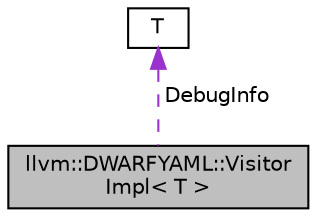 digraph "llvm::DWARFYAML::VisitorImpl&lt; T &gt;"
{
 // LATEX_PDF_SIZE
  bgcolor="transparent";
  edge [fontname="Helvetica",fontsize="10",labelfontname="Helvetica",labelfontsize="10"];
  node [fontname="Helvetica",fontsize="10",shape="box"];
  Node1 [label="llvm::DWARFYAML::Visitor\lImpl\< T \>",height=0.2,width=0.4,color="black", fillcolor="grey75", style="filled", fontcolor="black",tooltip="A class to visits DWARFYAML Compile Units and DIEs in preorder."];
  Node2 -> Node1 [dir="back",color="darkorchid3",fontsize="10",style="dashed",label=" DebugInfo" ,fontname="Helvetica"];
  Node2 [label="T",height=0.2,width=0.4,color="black",URL="$classT.html",tooltip=" "];
}

